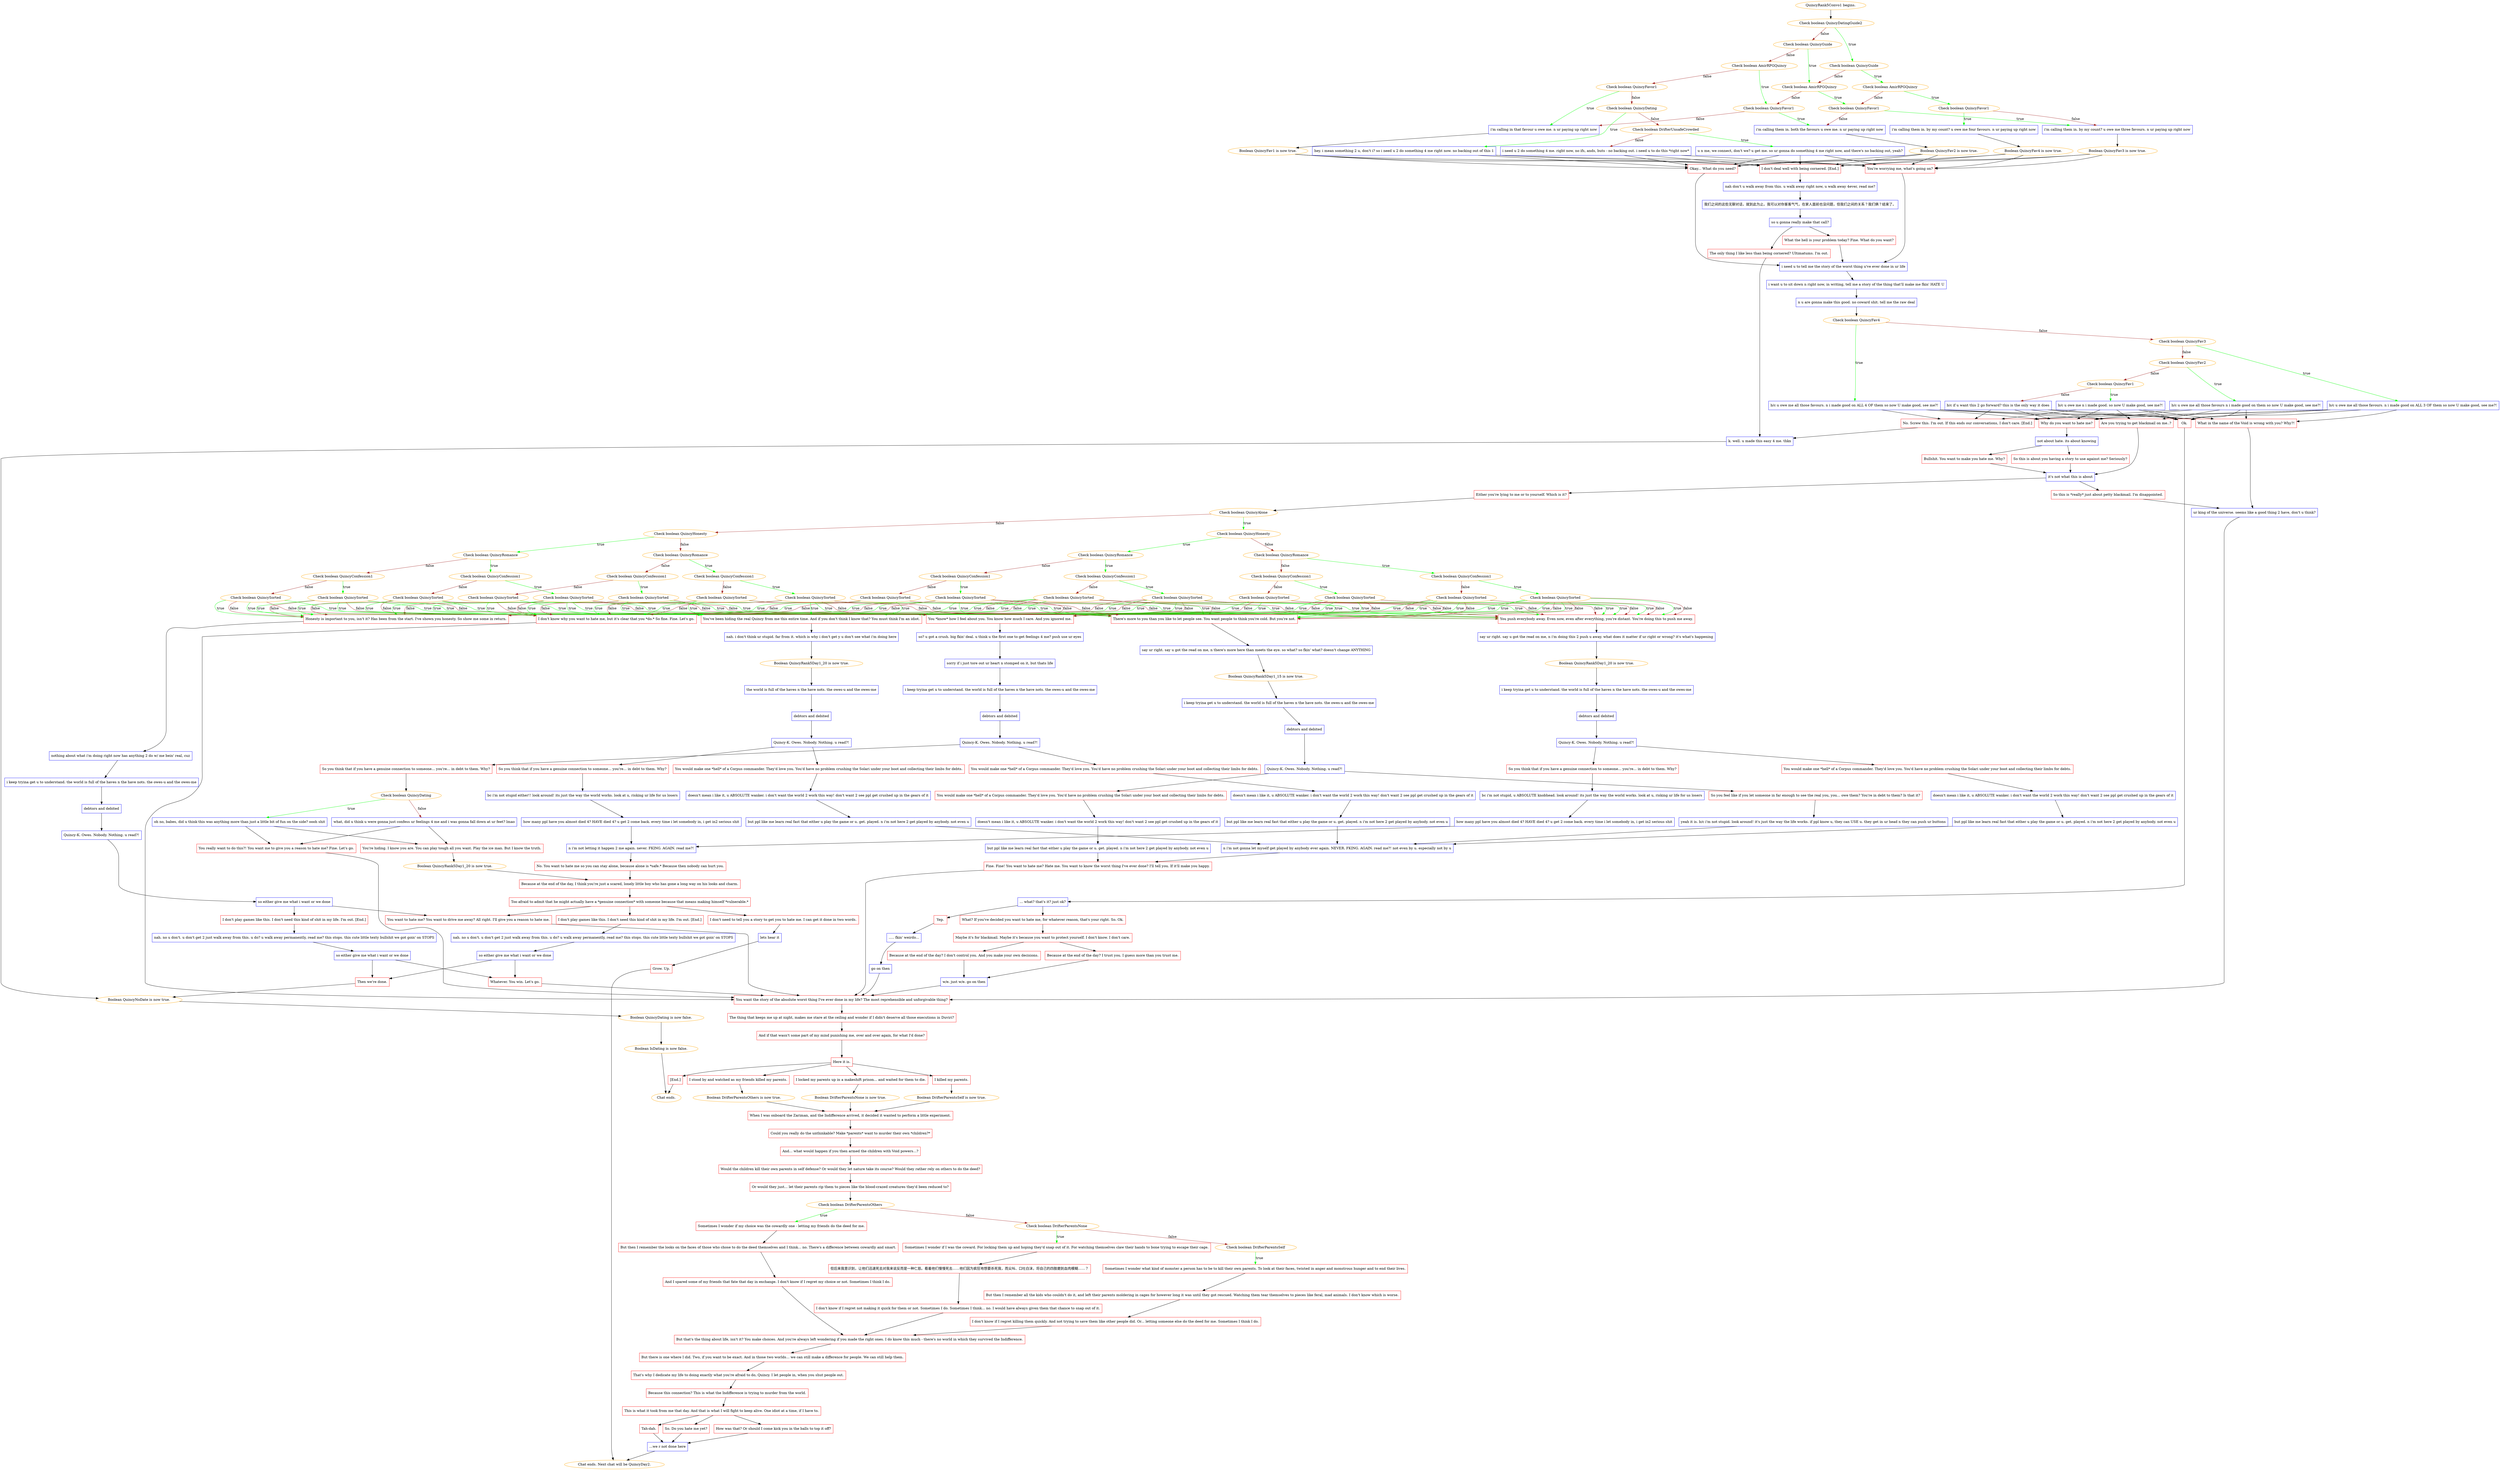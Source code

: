 digraph {
	"QuincyRank5Convo1 begins." [color=orange];
		"QuincyRank5Convo1 begins." -> j4259438910;
	j4259438910 [label="Check boolean QuincyDatingGuide2",color=orange];
		j4259438910 -> j1808293916 [label=true,color=green];
		j4259438910 -> j3374279986 [label=false,color=brown];
	j1808293916 [label="Check boolean QuincyGuide",color=orange];
		j1808293916 -> j825999785 [label=true,color=green];
		j1808293916 -> j1508790296 [label=false,color=brown];
	j3374279986 [label="Check boolean QuincyGuide",color=orange];
		j3374279986 -> j1508790296 [label=true,color=green];
		j3374279986 -> j187799974 [label=false,color=brown];
	j825999785 [label="Check boolean AmirRPGQuincy",color=orange];
		j825999785 -> j348407752 [label=true,color=green];
		j825999785 -> j2690052736 [label=false,color=brown];
	j1508790296 [label="Check boolean AmirRPGQuincy",color=orange];
		j1508790296 -> j2690052736 [label=true,color=green];
		j1508790296 -> j7993924 [label=false,color=brown];
	j187799974 [label="Check boolean AmirRPGQuincy",color=orange];
		j187799974 -> j7993924 [label=true,color=green];
		j187799974 -> j311885398 [label=false,color=brown];
	j348407752 [label="Check boolean QuincyFavor1",color=orange];
		j348407752 -> j2767720747 [label=true,color=green];
		j348407752 -> j1082984247 [label=false,color=brown];
	j2690052736 [label="Check boolean QuincyFavor1",color=orange];
		j2690052736 -> j1082984247 [label=true,color=green];
		j2690052736 -> j3339500024 [label=false,color=brown];
	j7993924 [label="Check boolean QuincyFavor1",color=orange];
		j7993924 -> j3339500024 [label=true,color=green];
		j7993924 -> j3723852136 [label=false,color=brown];
	j311885398 [label="Check boolean QuincyFavor1",color=orange];
		j311885398 -> j3723852136 [label=true,color=green];
		j311885398 -> j861801203 [label=false,color=brown];
	j2767720747 [label="i'm calling them in. by my count? u owe me four favours. n ur paying up right now",shape=box,color=blue];
		j2767720747 -> j1829341265;
	j1082984247 [label="i'm calling them in. by my count? u owe me three favours. n ur paying up right now",shape=box,color=blue];
		j1082984247 -> j3200699862;
	j3339500024 [label="i'm calling them in. both the favours u owe me. n ur paying up right now",shape=box,color=blue];
		j3339500024 -> j2507424988;
	j3723852136 [label="i'm calling in that favour u owe me. n ur paying up right now",shape=box,color=blue];
		j3723852136 -> j1261464452;
	j861801203 [label="Check boolean QuincyDating",color=orange];
		j861801203 -> j612462612 [label=true,color=green];
		j861801203 -> j1471776078 [label=false,color=brown];
	j1829341265 [label="Boolean QuincyFav4 is now true.",color=orange];
		j1829341265 -> j4001802613;
		j1829341265 -> j1302665506;
		j1829341265 -> j314997346;
	j3200699862 [label="Boolean QuincyFav3 is now true.",color=orange];
		j3200699862 -> j4001802613;
		j3200699862 -> j1302665506;
		j3200699862 -> j314997346;
	j2507424988 [label="Boolean QuincyFav2 is now true.",color=orange];
		j2507424988 -> j4001802613;
		j2507424988 -> j1302665506;
		j2507424988 -> j314997346;
	j1261464452 [label="Boolean QuincyFav1 is now true.",color=orange];
		j1261464452 -> j4001802613;
		j1261464452 -> j1302665506;
		j1261464452 -> j314997346;
	j612462612 [label="hey. i mean something 2 u, don't i? so i need u 2 do something 4 me right now. no backing out of this 1",shape=box,color=blue];
		j612462612 -> j4001802613;
		j612462612 -> j1302665506;
		j612462612 -> j314997346;
	j1471776078 [label="Check boolean DrifterUnsafeCrowded",color=orange];
		j1471776078 -> j1030107816 [label=true,color=green];
		j1471776078 -> j2881680974 [label=false,color=brown];
	j4001802613 [label="You're worrying me, what's going on?",shape=box,color=red];
		j4001802613 -> j3645788828;
	j1302665506 [label="Okay... What do you need?",shape=box,color=red];
		j1302665506 -> j3645788828;
	j314997346 [label="I don't deal well with being cornered. [End.]",shape=box,color=red];
		j314997346 -> j2265221637;
	j1030107816 [label="u n me, we connect, don't we? u get me. so ur gonna do something 4 me right now, and there's no backing out, yeah?",shape=box,color=blue];
		j1030107816 -> j4001802613;
		j1030107816 -> j1302665506;
		j1030107816 -> j314997346;
	j2881680974 [label="i need u 2 do something 4 me. right now, no ifs, ands, buts - no backing out. i need u to do this *right now*",shape=box,color=blue];
		j2881680974 -> j4001802613;
		j2881680974 -> j1302665506;
		j2881680974 -> j314997346;
	j3645788828 [label="i need u to tell me the story of the worst thing u've ever done in ur life",shape=box,color=blue];
		j3645788828 -> j335725154;
	j2265221637 [label="nah don't u walk away from this. u walk away right now, u walk away 4ever, read me?",shape=box,color=blue];
		j2265221637 -> j1787276088;
	j335725154 [label="i want u to sit down n right now, in writing, tell me a story of the thing that'll make me fkin' HATE U",shape=box,color=blue];
		j335725154 -> j3160208751;
	j1787276088 [label="我们之间的这些无聊对话，就到此为止。我可以对你客客气气，在家人面前也没问题，但我们之间的关系？我们俩？结束了。",shape=box,color=blue];
		j1787276088 -> j503775043;
	j3160208751 [label="n u are gonna make this good. no coward shit. tell me the raw deal",shape=box,color=blue];
		j3160208751 -> j592660636;
	j503775043 [label="so u gonna really make that call?",shape=box,color=blue];
		j503775043 -> j2848096140;
		j503775043 -> j857111364;
	j592660636 [label="Check boolean QuincyFav4",color=orange];
		j592660636 -> j2295072026 [label=true,color=green];
		j592660636 -> j755511056 [label=false,color=brown];
	j2848096140 [label="What the hell is your problem today? Fine. What do you want?",shape=box,color=red];
		j2848096140 -> j3645788828;
	j857111364 [label="The only thing I like less than being cornered? Ultimatums. I'm out.",shape=box,color=red];
		j857111364 -> j977610949;
	j2295072026 [label="b/c u owe me all those favours. n i made good on ALL 4 OF them so now U make good, see me?!",shape=box,color=blue];
		j2295072026 -> j1919211933;
		j2295072026 -> j437504860;
		j2295072026 -> j4140344061;
		j2295072026 -> j2591024438;
		j2295072026 -> j868937342;
	j755511056 [label="Check boolean QuincyFav3",color=orange];
		j755511056 -> j2447751316 [label=true,color=green];
		j755511056 -> j2821679080 [label=false,color=brown];
	j977610949 [label="k. well. u made this easy 4 me. thkx",shape=box,color=blue];
		j977610949 -> j2319655028;
	j1919211933 [label="Why do you want to hate me?",shape=box,color=red];
		j1919211933 -> j164742010;
	j437504860 [label="Are you trying to get blackmail on me..?",shape=box,color=red];
		j437504860 -> j2636265546;
	j4140344061 [label="What in the name of the Void is wrong with you? Why?!",shape=box,color=red];
		j4140344061 -> j2499307933;
	j2591024438 [label="Ok.",shape=box,color=red];
		j2591024438 -> j3410614876;
	j868937342 [label="No. Screw this. I'm out. If this ends our conversations, I don't care. [End.]",shape=box,color=red];
		j868937342 -> j977610949;
	j2447751316 [label="b/c u owe me all those favours. n i made good on ALL 3 OF them so now U make good, see me?!",shape=box,color=blue];
		j2447751316 -> j1919211933;
		j2447751316 -> j437504860;
		j2447751316 -> j4140344061;
		j2447751316 -> j2591024438;
		j2447751316 -> j868937342;
	j2821679080 [label="Check boolean QuincyFav2",color=orange];
		j2821679080 -> j1002629884 [label=true,color=green];
		j2821679080 -> j2804589762 [label=false,color=brown];
	j2319655028 [label="Boolean QuincyNoDate is now true.",color=orange];
		j2319655028 -> j1884175600;
	j164742010 [label="not about hate. its about knowing",shape=box,color=blue];
		j164742010 -> j3980795796;
		j164742010 -> j279746251;
	j2636265546 [label="it's not what this is about",shape=box,color=blue];
		j2636265546 -> j2574887261;
		j2636265546 -> j248449025;
	j2499307933 [label="ur king of the universe. seems like a good thing 2 have, don't u think?",shape=box,color=blue];
		j2499307933 -> j2233372071;
	j3410614876 [label="... what? that's it? just ok?",shape=box,color=blue];
		j3410614876 -> j3073016864;
		j3410614876 -> j1974024921;
	j1002629884 [label="b/c u owe me all those favours n i made good on them so now U make good, see me?!",shape=box,color=blue];
		j1002629884 -> j1919211933;
		j1002629884 -> j437504860;
		j1002629884 -> j4140344061;
		j1002629884 -> j2591024438;
		j1002629884 -> j868937342;
	j2804589762 [label="Check boolean QuincyFav1",color=orange];
		j2804589762 -> j2767911179 [label=true,color=green];
		j2804589762 -> j4283330432 [label=false,color=brown];
	j1884175600 [label="Boolean QuincyDating is now false.",color=orange];
		j1884175600 -> j1242024027;
	j3980795796 [label="Bullshit. You want to make you hate me. Why?",shape=box,color=red];
		j3980795796 -> j2636265546;
	j279746251 [label="So this is about you having a story to use against me? Seriously?",shape=box,color=red];
		j279746251 -> j2636265546;
	j2574887261 [label="Either you're lying to me or to yourself. Which is it?",shape=box,color=red];
		j2574887261 -> j1329786559;
	j248449025 [label="So this is *really* just about petty blackmail. I'm disappointed.",shape=box,color=red];
		j248449025 -> j2499307933;
	j2233372071 [label="You want the story of the absolute worst thing I've ever done in my life? The most reprehensible and unforgivable thing?",shape=box,color=red];
		j2233372071 -> j2301826998;
	j3073016864 [label="What? If you've decided you want to hate me, for whatever reason, that's your right. So. Ok.",shape=box,color=red];
		j3073016864 -> j3873386924;
	j1974024921 [label="Yep.",shape=box,color=red];
		j1974024921 -> j2303271637;
	j2767911179 [label="b/c u owe me n i made good. so now U make good, see me?!",shape=box,color=blue];
		j2767911179 -> j1919211933;
		j2767911179 -> j437504860;
		j2767911179 -> j4140344061;
		j2767911179 -> j2591024438;
		j2767911179 -> j868937342;
	j4283330432 [label="b/c if u want this 2 go forward? this is the only way it does",shape=box,color=blue];
		j4283330432 -> j1919211933;
		j4283330432 -> j437504860;
		j4283330432 -> j4140344061;
		j4283330432 -> j2591024438;
		j4283330432 -> j868937342;
	j1242024027 [label="Boolean IsDating is now false.",color=orange];
		j1242024027 -> "Chat ends.";
	j1329786559 [label="Check boolean QuincyAlone",color=orange];
		j1329786559 -> j4082736045 [label=true,color=green];
		j1329786559 -> j1488184131 [label=false,color=brown];
	j2301826998 [label="The thing that keeps me up at night, makes me stare at the ceiling and wonder if I didn't deserve all those executions in Duviri?",shape=box,color=red];
		j2301826998 -> j1117345296;
	j3873386924 [label="Maybe it's for blackmail. Maybe it's because you want to protect yourself. I don't know. I don't care.",shape=box,color=red];
		j3873386924 -> j1732944989;
		j3873386924 -> j2522043256;
	j2303271637 [label="..... fkin' weirdo...",shape=box,color=blue];
		j2303271637 -> j4261882181;
	"Chat ends." [color=orange];
	j4082736045 [label="Check boolean QuincyHonesty",color=orange];
		j4082736045 -> j825753960 [label=true,color=green];
		j4082736045 -> j3531077701 [label=false,color=brown];
	j1488184131 [label="Check boolean QuincyHonesty",color=orange];
		j1488184131 -> j2894358849 [label=true,color=green];
		j1488184131 -> j2011230306 [label=false,color=brown];
	j1117345296 [label="And if that wasn't some part of my mind punishing me, over and over again, for what I'd done?",shape=box,color=red];
		j1117345296 -> j538794952;
	j1732944989 [label="Because at the end of the day? I don't control you. And you make your own decisions.",shape=box,color=red];
		j1732944989 -> j1338728836;
	j2522043256 [label="Because at the end of the day? I trust you. I guess more than you trust me.",shape=box,color=red];
		j2522043256 -> j1338728836;
	j4261882181 [label="go on then",shape=box,color=blue];
		j4261882181 -> j2233372071;
	j825753960 [label="Check boolean QuincyRomance",color=orange];
		j825753960 -> j2412885674 [label=true,color=green];
		j825753960 -> j3773748277 [label=false,color=brown];
	j3531077701 [label="Check boolean QuincyRomance",color=orange];
		j3531077701 -> j3772923861 [label=true,color=green];
		j3531077701 -> j3705907214 [label=false,color=brown];
	j2894358849 [label="Check boolean QuincyRomance",color=orange];
		j2894358849 -> j2880257702 [label=true,color=green];
		j2894358849 -> j1505471158 [label=false,color=brown];
	j2011230306 [label="Check boolean QuincyRomance",color=orange];
		j2011230306 -> j2233134132 [label=true,color=green];
		j2011230306 -> j491044399 [label=false,color=brown];
	j538794952 [label="Here it is.",shape=box,color=red];
		j538794952 -> j3274240919;
		j538794952 -> j1042785091;
		j538794952 -> j3160841701;
		j538794952 -> j336102610;
	j1338728836 [label="w/e. just w/e. go on then",shape=box,color=blue];
		j1338728836 -> j2233372071;
	j2412885674 [label="Check boolean QuincyConfession1",color=orange];
		j2412885674 -> j2334105743 [label=true,color=green];
		j2412885674 -> j643075583 [label=false,color=brown];
	j3773748277 [label="Check boolean QuincyConfession1",color=orange];
		j3773748277 -> j877673860 [label=true,color=green];
		j3773748277 -> j2747914606 [label=false,color=brown];
	j3772923861 [label="Check boolean QuincyConfession1",color=orange];
		j3772923861 -> j876242526 [label=true,color=green];
		j3772923861 -> j1736569315 [label=false,color=brown];
	j3705907214 [label="Check boolean QuincyConfession1",color=orange];
		j3705907214 -> j1344177650 [label=true,color=green];
		j3705907214 -> j2742183548 [label=false,color=brown];
	j2880257702 [label="Check boolean QuincyConfession1",color=orange];
		j2880257702 -> j600996153 [label=true,color=green];
		j2880257702 -> j2116091037 [label=false,color=brown];
	j1505471158 [label="Check boolean QuincyConfession1",color=orange];
		j1505471158 -> j494868219 [label=true,color=green];
		j1505471158 -> j3270453115 [label=false,color=brown];
	j2233134132 [label="Check boolean QuincyConfession1",color=orange];
		j2233134132 -> j2167128322 [label=true,color=green];
		j2233134132 -> j644773257 [label=false,color=brown];
	j491044399 [label="Check boolean QuincyConfession1",color=orange];
		j491044399 -> j3881275791 [label=true,color=green];
		j491044399 -> j642294731 [label=false,color=brown];
	j3274240919 [label="I stood by and watched as my friends killed my parents.",shape=box,color=red];
		j3274240919 -> j3412235442;
	j1042785091 [label="I locked my parents up in a makeshift prison... and waited for them to die.",shape=box,color=red];
		j1042785091 -> j1484572009;
	j3160841701 [label="I killed my parents.",shape=box,color=red];
		j3160841701 -> j95516891;
	j336102610 [label="[End.]",shape=box,color=red];
		j336102610 -> "Chat ends.";
	j2334105743 [label="Check boolean QuincySorted",color=orange];
		j2334105743 -> j959867429 [label=true,color=green];
		j2334105743 -> j949764579 [label=true,color=green];
		j2334105743 -> j990965278 [label=true,color=green];
		j2334105743 -> j2905688831 [label=true,color=green];
		j2334105743 -> j3048664392 [label=true,color=green];
		j2334105743 -> j959867429 [label=false,color=brown];
		j2334105743 -> j949764579 [label=false,color=brown];
		j2334105743 -> j990965278 [label=false,color=brown];
		j2334105743 -> j2905688831 [label=false,color=brown];
		j2334105743 -> j959814654 [label=false,color=brown];
	j643075583 [label="Check boolean QuincySorted",color=orange];
		j643075583 -> j959867429 [label=true,color=green];
		j643075583 -> j949764579 [label=true,color=green];
		j643075583 -> j990965278 [label=true,color=green];
		j643075583 -> j3048664392 [label=true,color=green];
		j643075583 -> j959814654 [label=true,color=green];
		j643075583 -> j959867429 [label=false,color=brown];
		j643075583 -> j949764579 [label=false,color=brown];
		j643075583 -> j990965278 [label=false,color=brown];
		j643075583 -> j959814654 [label=false,color=brown];
	j877673860 [label="Check boolean QuincySorted",color=orange];
		j877673860 -> j959867429 [label=true,color=green];
		j877673860 -> j949764579 [label=true,color=green];
		j877673860 -> j2905688831 [label=true,color=green];
		j877673860 -> j3048664392 [label=true,color=green];
		j877673860 -> j959814654 [label=true,color=green];
		j877673860 -> j959867429 [label=false,color=brown];
		j877673860 -> j949764579 [label=false,color=brown];
		j877673860 -> j2905688831 [label=false,color=brown];
		j877673860 -> j959814654 [label=false,color=brown];
	j2747914606 [label="Check boolean QuincySorted",color=orange];
		j2747914606 -> j959867429 [label=true,color=green];
		j2747914606 -> j949764579 [label=true,color=green];
		j2747914606 -> j3048664392 [label=true,color=green];
		j2747914606 -> j959814654 [label=true,color=green];
		j2747914606 -> j959867429 [label=false,color=brown];
		j2747914606 -> j949764579 [label=false,color=brown];
		j2747914606 -> j959814654 [label=false,color=brown];
	j876242526 [label="Check boolean QuincySorted",color=orange];
		j876242526 -> j959867429 [label=true,color=green];
		j876242526 -> j990965278 [label=true,color=green];
		j876242526 -> j2905688831 [label=true,color=green];
		j876242526 -> j3048664392 [label=true,color=green];
		j876242526 -> j959814654 [label=true,color=green];
		j876242526 -> j959867429 [label=false,color=brown];
		j876242526 -> j990965278 [label=false,color=brown];
		j876242526 -> j2905688831 [label=false,color=brown];
	j1736569315 [label="Check boolean QuincySorted",color=orange];
		j1736569315 -> j959867429 [label=true,color=green];
		j1736569315 -> j990965278 [label=true,color=green];
		j1736569315 -> j3048664392 [label=true,color=green];
		j1736569315 -> j959814654 [label=true,color=green];
		j1736569315 -> j959867429 [label=false,color=brown];
		j1736569315 -> j990965278 [label=false,color=brown];
		j1736569315 -> j959814654 [label=false,color=brown];
	j1344177650 [label="Check boolean QuincySorted",color=orange];
		j1344177650 -> j959867429 [label=true,color=green];
		j1344177650 -> j2905688831 [label=true,color=green];
		j1344177650 -> j3048664392 [label=true,color=green];
		j1344177650 -> j959814654 [label=true,color=green];
		j1344177650 -> j959867429 [label=false,color=brown];
		j1344177650 -> j2905688831 [label=false,color=brown];
		j1344177650 -> j959814654 [label=false,color=brown];
	j2742183548 [label="Check boolean QuincySorted",color=orange];
		j2742183548 -> j959867429 [label=true,color=green];
		j2742183548 -> j3048664392 [label=true,color=green];
		j2742183548 -> j959814654 [label=true,color=green];
		j2742183548 -> j959867429 [label=false,color=brown];
		j2742183548 -> j959814654 [label=false,color=brown];
	j600996153 [label="Check boolean QuincySorted",color=orange];
		j600996153 -> j949764579 [label=true,color=green];
		j600996153 -> j990965278 [label=true,color=green];
		j600996153 -> j2905688831 [label=true,color=green];
		j600996153 -> j3048664392 [label=true,color=green];
		j600996153 -> j959814654 [label=true,color=green];
		j600996153 -> j949764579 [label=false,color=brown];
		j600996153 -> j990965278 [label=false,color=brown];
		j600996153 -> j2905688831 [label=false,color=brown];
		j600996153 -> j959814654 [label=false,color=brown];
	j2116091037 [label="Check boolean QuincySorted",color=orange];
		j2116091037 -> j949764579 [label=true,color=green];
		j2116091037 -> j990965278 [label=true,color=green];
		j2116091037 -> j3048664392 [label=true,color=green];
		j2116091037 -> j959814654 [label=true,color=green];
		j2116091037 -> j949764579 [label=false,color=brown];
		j2116091037 -> j990965278 [label=false,color=brown];
		j2116091037 -> j959814654 [label=false,color=brown];
	j494868219 [label="Check boolean QuincySorted",color=orange];
		j494868219 -> j949764579 [label=true,color=green];
		j494868219 -> j2905688831 [label=true,color=green];
		j494868219 -> j3048664392 [label=true,color=green];
		j494868219 -> j959814654 [label=true,color=green];
		j494868219 -> j949764579 [label=false,color=brown];
		j494868219 -> j2905688831 [label=false,color=brown];
		j494868219 -> j959814654 [label=false,color=brown];
	j3270453115 [label="Check boolean QuincySorted",color=orange];
		j3270453115 -> j949764579 [label=true,color=green];
		j3270453115 -> j3048664392 [label=true,color=green];
		j3270453115 -> j959814654 [label=true,color=green];
		j3270453115 -> j949764579 [label=false,color=brown];
		j3270453115 -> j959814654 [label=false,color=brown];
	j2167128322 [label="Check boolean QuincySorted",color=orange];
		j2167128322 -> j990965278 [label=true,color=green];
		j2167128322 -> j2905688831 [label=true,color=green];
		j2167128322 -> j3048664392 [label=true,color=green];
		j2167128322 -> j959814654 [label=true,color=green];
		j2167128322 -> j990965278 [label=false,color=brown];
		j2167128322 -> j2905688831 [label=false,color=brown];
		j2167128322 -> j959814654 [label=false,color=brown];
	j644773257 [label="Check boolean QuincySorted",color=orange];
		j644773257 -> j990965278 [label=true,color=green];
		j644773257 -> j3048664392 [label=true,color=green];
		j644773257 -> j959814654 [label=true,color=green];
		j644773257 -> j990965278 [label=false,color=brown];
		j644773257 -> j959814654 [label=false,color=brown];
	j3881275791 [label="Check boolean QuincySorted",color=orange];
		j3881275791 -> j2905688831 [label=true,color=green];
		j3881275791 -> j3048664392 [label=true,color=green];
		j3881275791 -> j959814654 [label=true,color=green];
		j3881275791 -> j2905688831 [label=false,color=brown];
		j3881275791 -> j959814654 [label=false,color=brown];
	j642294731 [label="Check boolean QuincySorted",color=orange];
		j642294731 -> j3048664392 [label=true,color=green];
		j642294731 -> j959814654 [label=true,color=green];
		j642294731 -> j959814654 [label=false,color=brown];
	j3412235442 [label="Boolean DrifterParentsOthers is now true.",color=orange];
		j3412235442 -> j434530071;
	j1484572009 [label="Boolean DrifterParentsNone is now true.",color=orange];
		j1484572009 -> j434530071;
	j95516891 [label="Boolean DrifterParentsSelf is now true.",color=orange];
		j95516891 -> j434530071;
	j959867429 [label="You push everybody away. Even now, even after everything, you're distant. You're doing this to push me away.",shape=box,color=red];
		j959867429 -> j4284313082;
	j949764579 [label="Honesty is important to you, isn't it? Has been from the start. I've shown you honesty. So show me some in return.",shape=box,color=red];
		j949764579 -> j1424916989;
	j990965278 [label="There's more to you than you like to let people see. You want people to think you're cold. But you're not.",shape=box,color=red];
		j990965278 -> j1829947858;
	j2905688831 [label="You *know* how I feel about you. You know how much I care. And you ignored me.",shape=box,color=red];
		j2905688831 -> j3618722993;
	j3048664392 [label="You've been hiding the real Quincy from me this entire time. And if you don't think I know that? You must think I'm an idiot.",shape=box,color=red];
		j3048664392 -> j853435113;
	j959814654 [label="I don't know why you want to hate me, but it's clear that you *do.* So fine. Fine. Let's go.",shape=box,color=red];
		j959814654 -> j2233372071;
	j434530071 [label="When I was onboard the Zariman, and the Indifference arrived, it decided it wanted to perform a little experiment.",shape=box,color=red];
		j434530071 -> j2903186064;
	j4284313082 [label="say ur right. say u got the read on me, n i'm doing this 2 push u away. what does it matter if ur right or wrong? it's what's happening",shape=box,color=blue];
		j4284313082 -> j2067731409;
	j1424916989 [label="nothing about what i'm doing right now has anything 2 do w/ me bein' real, cuz",shape=box,color=blue];
		j1424916989 -> j987838338;
	j1829947858 [label="say ur right. say u got the read on me, n there's more here than meets the eye. so what? so fkin' what? doesn't change ANYTHING",shape=box,color=blue];
		j1829947858 -> j2989165420;
	j3618722993 [label="so? u got a crush. big fkin' deal. u think u the first one to get feelings 4 me? pssh use ur eyes",shape=box,color=blue];
		j3618722993 -> j3102267077;
	j853435113 [label="nah. i don't think ur stupid. far from it. which is why i don't get y u don't see what i'm doing here",shape=box,color=blue];
		j853435113 -> j1308774633;
	j2903186064 [label="Could you really do the unthinkable? Make *parents* want to murder their own *children?*",shape=box,color=red];
		j2903186064 -> j2290344314;
	j2067731409 [label="Boolean QuincyRank5Day1_20 is now true.",color=orange];
		j2067731409 -> j597358695;
	j987838338 [label="i keep tryina get u to understand. the world is full of the haves n the have nots. the owes-u and the owes-me",shape=box,color=blue];
		j987838338 -> j3823300260;
	j2989165420 [label="Boolean QuincyRank5Day1_15 is now true.",color=orange];
		j2989165420 -> j4291575538;
	j3102267077 [label="sorry if i just tore out ur heart n stomped on it, but thats life",shape=box,color=blue];
		j3102267077 -> j3648024871;
	j1308774633 [label="Boolean QuincyRank5Day1_20 is now true.",color=orange];
		j1308774633 -> j1277493908;
	j2290344314 [label="And... what would happen if you then armed the children with Void powers...?",shape=box,color=red];
		j2290344314 -> j3960140332;
	j597358695 [label="i keep tryina get u to understand. the world is full of the haves n the have nots. the owes-u and the owes-me",shape=box,color=blue];
		j597358695 -> j2074066736;
	j3823300260 [label="debtors and debited",shape=box,color=blue];
		j3823300260 -> j1707813451;
	j4291575538 [label="i keep tryina get u to understand. the world is full of the haves n the have nots. the owes-u and the owes-me",shape=box,color=blue];
		j4291575538 -> j493905609;
	j3648024871 [label="i keep tryina get u to understand. the world is full of the haves n the have nots. the owes-u and the owes-me",shape=box,color=blue];
		j3648024871 -> j4001695659;
	j1277493908 [label="the world is full of the haves n the have nots. the owes-u and the owes-me",shape=box,color=blue];
		j1277493908 -> j3720275243;
	j3960140332 [label="Would the children kill their own parents in self defense? Or would they let nature take its course? Would they rather rely on others to do the deed?",shape=box,color=red];
		j3960140332 -> j2852801006;
	j2074066736 [label="debtors and debited",shape=box,color=blue];
		j2074066736 -> j3966044998;
	j1707813451 [label="Quincy-K. Owes. Nobody. Nothing. u read?!",shape=box,color=blue];
		j1707813451 -> j4061324403;
	j493905609 [label="debtors and debited",shape=box,color=blue];
		j493905609 -> j3894597564;
	j4001695659 [label="debtors and debited",shape=box,color=blue];
		j4001695659 -> j260793107;
	j3720275243 [label="debtors and debited",shape=box,color=blue];
		j3720275243 -> j2961159444;
	j2852801006 [label="Or would they just... let their parents rip them to pieces like the blood-crazed creatures they'd been reduced to?",shape=box,color=red];
		j2852801006 -> j1211596277;
	j3966044998 [label="Quincy-K. Owes. Nobody. Nothing. u read?!",shape=box,color=blue];
		j3966044998 -> j2495737822;
		j3966044998 -> j3206366536;
	j4061324403 [label="so either give me what i want or we done",shape=box,color=blue];
		j4061324403 -> j1089522398;
		j4061324403 -> j1343270844;
	j3894597564 [label="Quincy-K. Owes. Nobody. Nothing. u read?!",shape=box,color=blue];
		j3894597564 -> j3055784987;
		j3894597564 -> j2503714279;
	j260793107 [label="Quincy-K. Owes. Nobody. Nothing. u read?!",shape=box,color=blue];
		j260793107 -> j518679786;
		j260793107 -> j3427962770;
	j2961159444 [label="Quincy-K. Owes. Nobody. Nothing. u read?!",shape=box,color=blue];
		j2961159444 -> j3233872452;
		j2961159444 -> j2344619890;
	j1211596277 [label="Check boolean DrifterParentsOthers",color=orange];
		j1211596277 -> j481733658 [label=true,color=green];
		j1211596277 -> j550601478 [label=false,color=brown];
	j2495737822 [label="So you think that if you have a genuine connection to someone... you're... in debt to them. Why?",shape=box,color=red];
		j2495737822 -> j1221513448;
	j3206366536 [label="You would make one *hell* of a Corpus commander. They'd love you. You'd have no problem crushing the Solari under your boot and collecting their limbs for debts.",shape=box,color=red];
		j3206366536 -> j1490408455;
	j1089522398 [label="I don't play games like this. I don't need this kind of shit in my life. I'm out. [End.]",shape=box,color=red];
		j1089522398 -> j681668226;
	j1343270844 [label="You want to hate me? You want to drive me away? All right. I'll give you a reason to hate me.",shape=box,color=red];
		j1343270844 -> j2233372071;
	j3055784987 [label="So you feel like if you let someone in far enough to see the real you, you... owe them? You're in debt to them? Is that it?",shape=box,color=red];
		j3055784987 -> j3282509669;
	j2503714279 [label="You would make one *hell* of a Corpus commander. They'd love you. You'd have no problem crushing the Solari under your boot and collecting their limbs for debts.",shape=box,color=red];
		j2503714279 -> j1285060391;
	j518679786 [label="So you think that if you have a genuine connection to someone... you're... in debt to them. Why?",shape=box,color=red];
		j518679786 -> j195857378;
	j3427962770 [label="You would make one *hell* of a Corpus commander. They'd love you. You'd have no problem crushing the Solari under your boot and collecting their limbs for debts.",shape=box,color=red];
		j3427962770 -> j425394617;
	j3233872452 [label="So you think that if you have a genuine connection to someone... you're... in debt to them. Why?",shape=box,color=red];
		j3233872452 -> j3163978638;
	j2344619890 [label="You would make one *hell* of a Corpus commander. They'd love you. You'd have no problem crushing the Solari under your boot and collecting their limbs for debts.",shape=box,color=red];
		j2344619890 -> j3168390484;
	j481733658 [label="Sometimes I wonder if my choice was the cowardly one - letting my friends do the deed for me.",shape=box,color=red];
		j481733658 -> j4238575782;
	j550601478 [label="Check boolean DrifterParentsNone",color=orange];
		j550601478 -> j562028343 [label=true,color=green];
		j550601478 -> j1099193723 [label=false,color=brown];
	j1221513448 [label="bc i'm not stupid, u ABSOLUTE knobhead. look around! its just the way the world works. look at u, risking ur life for us losers",shape=box,color=blue];
		j1221513448 -> j143193951;
	j1490408455 [label="doesn't mean i like it, u ABSOLUTE wanker. i don't want the world 2 work this way! don't want 2 see ppl get crushed up in the gears of it",shape=box,color=blue];
		j1490408455 -> j3602100568;
	j681668226 [label="nah. no u don't. u don't get 2 just walk away from this. u do? u walk away permanently, read me? this stops. this cute little texty bullshit we got goin' on STOPS",shape=box,color=blue];
		j681668226 -> j1896157997;
	j3282509669 [label="yeah it is. b/c i'm not stupid. look around! it's just the way the life works. if ppl know u, they can USE u. they get in ur head n they can push ur buttons",shape=box,color=blue];
		j3282509669 -> j2980136823;
	j1285060391 [label="doesn't mean i like it, u ABSOLUTE wanker. i don't want the world 2 work this way! don't want 2 see ppl get crushed up in the gears of it",shape=box,color=blue];
		j1285060391 -> j3884060215;
	j195857378 [label="Check boolean QuincyDating",color=orange];
		j195857378 -> j2708721615 [label=true,color=green];
		j195857378 -> j2293008752 [label=false,color=brown];
	j425394617 [label="doesn't mean i like it, u ABSOLUTE wanker. i don't want the world 2 work this way! don't want 2 see ppl get crushed up in the gears of it",shape=box,color=blue];
		j425394617 -> j3965621994;
	j3163978638 [label="bc i'm not stupid either!! look around! its just the way the world works. look at u, risking ur life for us losers",shape=box,color=blue];
		j3163978638 -> j1639439384;
	j3168390484 [label="doesn't mean i like it, u ABSOLUTE wanker. i don't want the world 2 work this way! don't want 2 see ppl get crushed up in the gears of it",shape=box,color=blue];
		j3168390484 -> j3326233014;
	j4238575782 [label="But then I remember the looks on the faces of those who chose to do the deed themselves and I think... no. There's a difference between cowardly and smart.",shape=box,color=red];
		j4238575782 -> j1924109472;
	j562028343 [label="Sometimes I wonder if I was the coward. For locking them up and hoping they'd snap out of it. For watching themselves claw their hands to bone trying to escape their cage.",shape=box,color=red];
		j562028343 -> j1667500003;
	j1099193723 [label="Check boolean DrifterParentsSelf",color=orange];
		j1099193723 -> j4139208638 [label=true,color=green];
	j143193951 [label="how many ppl have you almost died 4? HAVE died 4? u get 2 come back. every time i let somebody in, i get in2 serious shit",shape=box,color=blue];
		j143193951 -> j1931405748;
	j3602100568 [label="but ppl like me learn real fast that either u play the game or u. get. played. n i'm not here 2 get played by anybody. not even u",shape=box,color=blue];
		j3602100568 -> j2980136823;
	j1896157997 [label="so either give me what i want or we done",shape=box,color=blue];
		j1896157997 -> j2673089361;
		j1896157997 -> j2119083735;
	j2980136823 [label="n i'm not gonna let myself get played by anybody ever again. NEVER. FKING. AGAIN. read me?! not even by u. especially not by u",shape=box,color=blue];
		j2980136823 -> j984669826;
	j3884060215 [label="but ppl like me learn real fast that either u play the game or u. get. played. n i'm not here 2 get played by anybody. not even u",shape=box,color=blue];
		j3884060215 -> j984669826;
	j2708721615 [label="oh no, babes, did u think this was anything more than just a little bit of fun on the side? oooh shit",shape=box,color=blue];
		j2708721615 -> j3948515911;
		j2708721615 -> j2266821329;
	j2293008752 [label="what, did u think u were gonna just confess ur feelings 4 me and i was gonna fall down at ur feet? lmao",shape=box,color=blue];
		j2293008752 -> j3948515911;
		j2293008752 -> j2266821329;
	j3965621994 [label="but ppl like me learn real fast that either u play the game or u. get. played. n i'm not here 2 get played by anybody. not even u",shape=box,color=blue];
		j3965621994 -> j2980136823;
	j1639439384 [label="how many ppl have you almost died 4? HAVE died 4? u get 2 come back. every time i let somebody in, i get in2 serious shit",shape=box,color=blue];
		j1639439384 -> j1931405748;
	j3326233014 [label="but ppl like me learn real fast that either u play the game or u. get. played. n i'm not here 2 get played by anybody. not even u",shape=box,color=blue];
		j3326233014 -> j2980136823;
	j1924109472 [label="And I spared some of my friends that fate that day in exchange. I don't know if I regret my choice or not. Sometimes I think I do.",shape=box,color=red];
		j1924109472 -> j1088963249;
	j1667500003 [label="但后来我意识到，让他们迅速死去对我来说反而是一种仁慈。看着他们慢慢死去……他们因为疯狂地想要杀死我，而尖叫、口吐白沫，将自己的四肢磨到血肉模糊……？",shape=box,color=red];
		j1667500003 -> j750588612;
	j4139208638 [label="Sometimes I wonder what kind of monster a person has to be to kill their own parents. To look at their faces, twisted in anger and monstrous hunger and to end their lives.",shape=box,color=red];
		j4139208638 -> j1816758512;
	j1931405748 [label="n i'm not letting it happen 2 me again. never. FKING. AGAIN. read me?!",shape=box,color=blue];
		j1931405748 -> j1888348704;
	j2673089361 [label="Then we're done.",shape=box,color=red];
		j2673089361 -> j2319655028;
	j2119083735 [label="Whatever. You win. Let's go.",shape=box,color=red];
		j2119083735 -> j2233372071;
	j984669826 [label="Fine. Fine! You want to hate me? Hate me. You want to know the worst thing I've ever done? I'll tell you. If it'll make you happy.",shape=box,color=red];
		j984669826 -> j2233372071;
	j3948515911 [label="You're hiding. I know you are. You can play tough all you want. Play the ice man. But I know the truth.",shape=box,color=red];
		j3948515911 -> j3922772873;
	j2266821329 [label="You really want to do this?! You want me to give you a reason to hate me? Fine. Let's go.",shape=box,color=red];
		j2266821329 -> j2233372071;
	j1088963249 [label="But that's the thing about life, isn't it? You make choices. And you're always left wondering if you made the right ones. I do know this much - there's no world in which they survived the Indifference.",shape=box,color=red];
		j1088963249 -> j1042684331;
	j750588612 [label="I don't know if I regret not making it quick for them or not. Sometimes I do. Sometimes I think... no. I would have always given them that chance to snap out of it.",shape=box,color=red];
		j750588612 -> j1088963249;
	j1816758512 [label="But then I remember all the kids who couldn't do it, and left their parents moldering in cages for however long it was until they got rescued. Watching them tear themselves to pieces like feral, mad animals. I don't know which is worse.",shape=box,color=red];
		j1816758512 -> j1810242674;
	j1888348704 [label="No. You want to hate me so you can stay alone, because alone is *safe.* Because then nobody can hurt you.",shape=box,color=red];
		j1888348704 -> j1248850374;
	j3922772873 [label="Boolean QuincyRank5Day1_20 is now true.",color=orange];
		j3922772873 -> j1248850374;
	j1042684331 [label="But there is one where I did. Two, if you want to be exact. And in those two worlds... we can still make a difference for people. We can still help them.",shape=box,color=red];
		j1042684331 -> j3555253483;
	j1810242674 [label="I don't know if I regret killing them quickly. And not trying to save them like other people did. Or... letting someone else do the deed for me. Sometimes I think I do.",shape=box,color=red];
		j1810242674 -> j1088963249;
	j1248850374 [label="Because at the end of the day, I think you're just a scared, lonely little boy who has gone a long way on his looks and charm.",shape=box,color=red];
		j1248850374 -> j986168584;
	j3555253483 [label="That's why I dedicate my life to doing exactly what you're afraid to do, Quincy. I let people in, when you shut people out.",shape=box,color=red];
		j3555253483 -> j3906639788;
	j986168584 [label="Too afraid to admit that he might actually have a *genuine connection* with someone because that means making himself *vulnerable.*",shape=box,color=red];
		j986168584 -> j2351766949;
		j986168584 -> j3368508701;
		j986168584 -> j1343270844;
	j3906639788 [label="Because this connection? This is what the Indifference is trying to murder from the world.",shape=box,color=red];
		j3906639788 -> j2866703162;
	j2351766949 [label="I don't need to tell you a story to get you to hate me. I can get it done in two words.",shape=box,color=red];
		j2351766949 -> j2387957557;
	j3368508701 [label="I don't play games like this. I don't need this kind of shit in my life. I'm out. [End.]",shape=box,color=red];
		j3368508701 -> j4095084992;
	j2866703162 [label="This is what it took from me that day. And that is what I will fight to keep alive. One idiot at a time, if I have to.",shape=box,color=red];
		j2866703162 -> j2240935960;
		j2866703162 -> j2341800893;
		j2866703162 -> j3418466886;
	j2387957557 [label="lets hear it",shape=box,color=blue];
		j2387957557 -> j3930050581;
	j4095084992 [label="nah. no u don't. u don't get 2 just walk away from this. u do? u walk away permanently, read me? this stops. this cute little texty bullshit we got goin' on STOPS",shape=box,color=blue];
		j4095084992 -> j4105414863;
	j2240935960 [label="So. Do you hate me yet?",shape=box,color=red];
		j2240935960 -> j1298412443;
	j2341800893 [label="How was that? Or should I come kick you in the balls to top it off?",shape=box,color=red];
		j2341800893 -> j1298412443;
	j3418466886 [label="Tah-dah.",shape=box,color=red];
		j3418466886 -> j1298412443;
	j3930050581 [label="Grow. Up.",shape=box,color=red];
		j3930050581 -> "Chat ends. Next chat will be QuincyDay2.";
	j4105414863 [label="so either give me what i want or we done",shape=box,color=blue];
		j4105414863 -> j2673089361;
		j4105414863 -> j2119083735;
	j1298412443 [label="...we r not done here",shape=box,color=blue];
		j1298412443 -> "Chat ends. Next chat will be QuincyDay2.";
	"Chat ends. Next chat will be QuincyDay2." [color=orange];
}